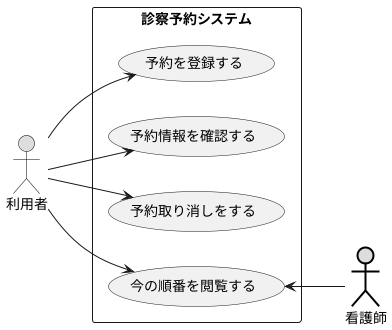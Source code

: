 @startuml
    left to right direction
    actor 利用者 as user #DDDDDD;line:black;
    actor 看護師 as nurse #DDDDDD;line:black;line.bold;
    rectangle 診察予約システム{
        usecase 予約を登録する
        usecase 予約情報を確認する
        usecase 予約取り消しをする
        usecase 今の順番を閲覧する
    }
    user --> 予約を登録する
    user --> 予約情報を確認する
    user --> 予約取り消しをする
    user --> 今の順番を閲覧する
    今の順番を閲覧する <-- nurse
@enduml